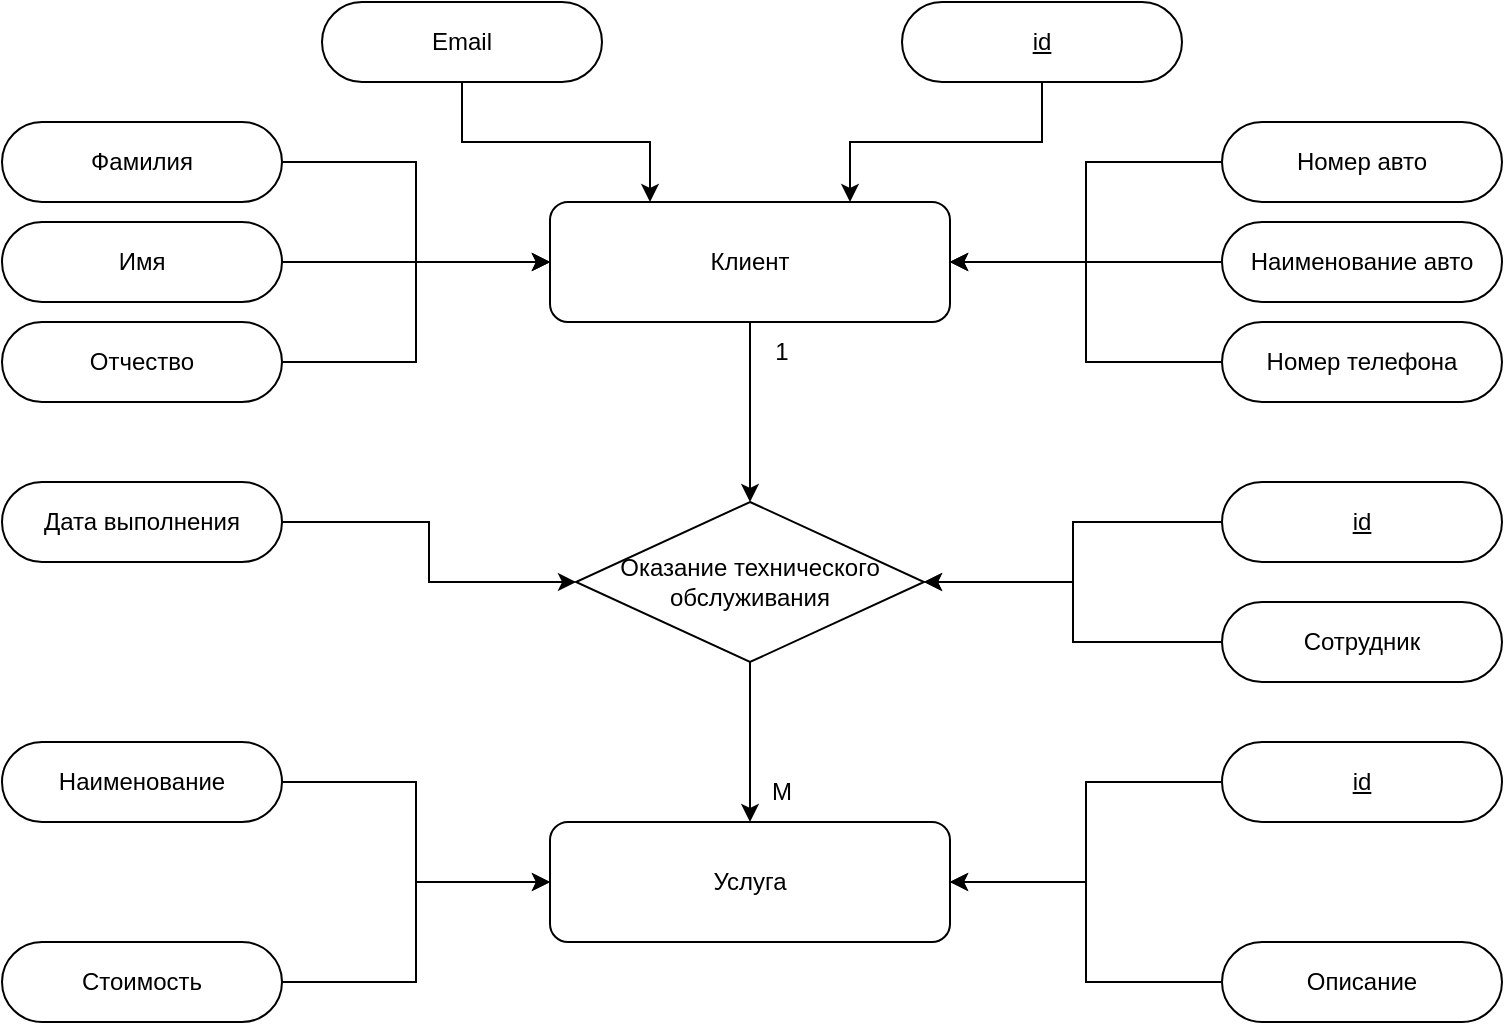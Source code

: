 <mxfile version="22.0.4" type="device">
  <diagram name="Страница — 1" id="q16hMVxAOnnX4MOy0nK6">
    <mxGraphModel dx="1009" dy="550" grid="1" gridSize="10" guides="1" tooltips="1" connect="1" arrows="1" fold="1" page="1" pageScale="1" pageWidth="827" pageHeight="1169" math="0" shadow="0">
      <root>
        <mxCell id="0" />
        <mxCell id="1" parent="0" />
        <mxCell id="ExscUaLZ653LUivr15c4-4" value="" style="edgeStyle=orthogonalEdgeStyle;rounded=0;orthogonalLoop=1;jettySize=auto;html=1;" edge="1" parent="1" source="ExscUaLZ653LUivr15c4-1" target="ExscUaLZ653LUivr15c4-3">
          <mxGeometry relative="1" as="geometry" />
        </mxCell>
        <mxCell id="ExscUaLZ653LUivr15c4-1" value="Клиент" style="rounded=1;whiteSpace=wrap;html=1;" vertex="1" parent="1">
          <mxGeometry x="314" y="110" width="200" height="60" as="geometry" />
        </mxCell>
        <mxCell id="ExscUaLZ653LUivr15c4-2" value="Услуга" style="rounded=1;whiteSpace=wrap;html=1;" vertex="1" parent="1">
          <mxGeometry x="314" y="420" width="200" height="60" as="geometry" />
        </mxCell>
        <mxCell id="ExscUaLZ653LUivr15c4-5" value="" style="edgeStyle=orthogonalEdgeStyle;rounded=0;orthogonalLoop=1;jettySize=auto;html=1;" edge="1" parent="1" source="ExscUaLZ653LUivr15c4-3" target="ExscUaLZ653LUivr15c4-2">
          <mxGeometry relative="1" as="geometry" />
        </mxCell>
        <mxCell id="ExscUaLZ653LUivr15c4-3" value="Оказание технического обслуживания" style="rhombus;whiteSpace=wrap;html=1;" vertex="1" parent="1">
          <mxGeometry x="327" y="260" width="174" height="80" as="geometry" />
        </mxCell>
        <mxCell id="ExscUaLZ653LUivr15c4-14" style="edgeStyle=orthogonalEdgeStyle;rounded=0;orthogonalLoop=1;jettySize=auto;html=1;exitX=1;exitY=0.5;exitDx=0;exitDy=0;entryX=0;entryY=0.5;entryDx=0;entryDy=0;" edge="1" parent="1" source="ExscUaLZ653LUivr15c4-6" target="ExscUaLZ653LUivr15c4-1">
          <mxGeometry relative="1" as="geometry" />
        </mxCell>
        <mxCell id="ExscUaLZ653LUivr15c4-6" value="Фамилия" style="rounded=1;whiteSpace=wrap;html=1;arcSize=50;" vertex="1" parent="1">
          <mxGeometry x="40" y="70" width="140" height="40" as="geometry" />
        </mxCell>
        <mxCell id="ExscUaLZ653LUivr15c4-13" style="edgeStyle=orthogonalEdgeStyle;rounded=0;orthogonalLoop=1;jettySize=auto;html=1;exitX=1;exitY=0.5;exitDx=0;exitDy=0;entryX=0;entryY=0.5;entryDx=0;entryDy=0;" edge="1" parent="1" source="ExscUaLZ653LUivr15c4-8" target="ExscUaLZ653LUivr15c4-1">
          <mxGeometry relative="1" as="geometry" />
        </mxCell>
        <mxCell id="ExscUaLZ653LUivr15c4-8" value="Отчество" style="rounded=1;whiteSpace=wrap;html=1;arcSize=50;" vertex="1" parent="1">
          <mxGeometry x="40" y="170" width="140" height="40" as="geometry" />
        </mxCell>
        <mxCell id="ExscUaLZ653LUivr15c4-11" style="edgeStyle=orthogonalEdgeStyle;rounded=0;orthogonalLoop=1;jettySize=auto;html=1;exitX=0;exitY=0.5;exitDx=0;exitDy=0;entryX=1;entryY=0.5;entryDx=0;entryDy=0;" edge="1" parent="1" source="ExscUaLZ653LUivr15c4-9" target="ExscUaLZ653LUivr15c4-1">
          <mxGeometry relative="1" as="geometry" />
        </mxCell>
        <mxCell id="ExscUaLZ653LUivr15c4-9" value="Номер авто" style="rounded=1;whiteSpace=wrap;html=1;arcSize=50;" vertex="1" parent="1">
          <mxGeometry x="650" y="70" width="140" height="40" as="geometry" />
        </mxCell>
        <mxCell id="ExscUaLZ653LUivr15c4-12" style="edgeStyle=orthogonalEdgeStyle;rounded=0;orthogonalLoop=1;jettySize=auto;html=1;exitX=0;exitY=0.5;exitDx=0;exitDy=0;entryX=1;entryY=0.5;entryDx=0;entryDy=0;" edge="1" parent="1" source="ExscUaLZ653LUivr15c4-10" target="ExscUaLZ653LUivr15c4-1">
          <mxGeometry relative="1" as="geometry" />
        </mxCell>
        <mxCell id="ExscUaLZ653LUivr15c4-10" value="Номер телефона" style="rounded=1;whiteSpace=wrap;html=1;arcSize=50;" vertex="1" parent="1">
          <mxGeometry x="650" y="170" width="140" height="40" as="geometry" />
        </mxCell>
        <mxCell id="ExscUaLZ653LUivr15c4-16" style="edgeStyle=orthogonalEdgeStyle;rounded=0;orthogonalLoop=1;jettySize=auto;html=1;exitX=1;exitY=0.5;exitDx=0;exitDy=0;entryX=0;entryY=0.5;entryDx=0;entryDy=0;" edge="1" parent="1" source="ExscUaLZ653LUivr15c4-15" target="ExscUaLZ653LUivr15c4-1">
          <mxGeometry relative="1" as="geometry" />
        </mxCell>
        <mxCell id="ExscUaLZ653LUivr15c4-15" value="Имя" style="rounded=1;whiteSpace=wrap;html=1;arcSize=50;" vertex="1" parent="1">
          <mxGeometry x="40" y="120" width="140" height="40" as="geometry" />
        </mxCell>
        <mxCell id="ExscUaLZ653LUivr15c4-18" style="edgeStyle=orthogonalEdgeStyle;rounded=0;orthogonalLoop=1;jettySize=auto;html=1;exitX=0;exitY=0.5;exitDx=0;exitDy=0;entryX=1;entryY=0.5;entryDx=0;entryDy=0;" edge="1" parent="1" source="ExscUaLZ653LUivr15c4-17" target="ExscUaLZ653LUivr15c4-1">
          <mxGeometry relative="1" as="geometry" />
        </mxCell>
        <mxCell id="ExscUaLZ653LUivr15c4-17" value="Наименование авто" style="rounded=1;whiteSpace=wrap;html=1;arcSize=50;" vertex="1" parent="1">
          <mxGeometry x="650" y="120" width="140" height="40" as="geometry" />
        </mxCell>
        <mxCell id="ExscUaLZ653LUivr15c4-21" style="edgeStyle=orthogonalEdgeStyle;rounded=0;orthogonalLoop=1;jettySize=auto;html=1;exitX=0.5;exitY=1;exitDx=0;exitDy=0;entryX=0.25;entryY=0;entryDx=0;entryDy=0;" edge="1" parent="1" source="ExscUaLZ653LUivr15c4-19" target="ExscUaLZ653LUivr15c4-1">
          <mxGeometry relative="1" as="geometry" />
        </mxCell>
        <mxCell id="ExscUaLZ653LUivr15c4-19" value="Email" style="rounded=1;whiteSpace=wrap;html=1;arcSize=50;" vertex="1" parent="1">
          <mxGeometry x="200" y="10" width="140" height="40" as="geometry" />
        </mxCell>
        <mxCell id="ExscUaLZ653LUivr15c4-22" style="edgeStyle=orthogonalEdgeStyle;rounded=0;orthogonalLoop=1;jettySize=auto;html=1;exitX=0.5;exitY=1;exitDx=0;exitDy=0;entryX=0.75;entryY=0;entryDx=0;entryDy=0;" edge="1" parent="1" source="ExscUaLZ653LUivr15c4-20" target="ExscUaLZ653LUivr15c4-1">
          <mxGeometry relative="1" as="geometry" />
        </mxCell>
        <mxCell id="ExscUaLZ653LUivr15c4-20" value="&lt;u&gt;id&lt;/u&gt;" style="rounded=1;whiteSpace=wrap;html=1;arcSize=50;" vertex="1" parent="1">
          <mxGeometry x="490" y="10" width="140" height="40" as="geometry" />
        </mxCell>
        <mxCell id="ExscUaLZ653LUivr15c4-27" style="edgeStyle=orthogonalEdgeStyle;rounded=0;orthogonalLoop=1;jettySize=auto;html=1;exitX=0;exitY=0.5;exitDx=0;exitDy=0;entryX=1;entryY=0.5;entryDx=0;entryDy=0;" edge="1" parent="1" source="ExscUaLZ653LUivr15c4-23" target="ExscUaLZ653LUivr15c4-3">
          <mxGeometry relative="1" as="geometry" />
        </mxCell>
        <mxCell id="ExscUaLZ653LUivr15c4-23" value="&lt;u&gt;id&lt;/u&gt;" style="rounded=1;whiteSpace=wrap;html=1;arcSize=50;" vertex="1" parent="1">
          <mxGeometry x="650" y="250" width="140" height="40" as="geometry" />
        </mxCell>
        <mxCell id="ExscUaLZ653LUivr15c4-28" style="edgeStyle=orthogonalEdgeStyle;rounded=0;orthogonalLoop=1;jettySize=auto;html=1;exitX=0;exitY=0.5;exitDx=0;exitDy=0;entryX=1;entryY=0.5;entryDx=0;entryDy=0;" edge="1" parent="1" source="ExscUaLZ653LUivr15c4-24" target="ExscUaLZ653LUivr15c4-3">
          <mxGeometry relative="1" as="geometry" />
        </mxCell>
        <mxCell id="ExscUaLZ653LUivr15c4-24" value="Сотрудник" style="rounded=1;whiteSpace=wrap;html=1;arcSize=50;" vertex="1" parent="1">
          <mxGeometry x="650" y="310" width="140" height="40" as="geometry" />
        </mxCell>
        <mxCell id="ExscUaLZ653LUivr15c4-26" style="edgeStyle=orthogonalEdgeStyle;rounded=0;orthogonalLoop=1;jettySize=auto;html=1;exitX=1;exitY=0.5;exitDx=0;exitDy=0;entryX=0;entryY=0.5;entryDx=0;entryDy=0;" edge="1" parent="1" source="ExscUaLZ653LUivr15c4-25" target="ExscUaLZ653LUivr15c4-3">
          <mxGeometry relative="1" as="geometry" />
        </mxCell>
        <mxCell id="ExscUaLZ653LUivr15c4-25" value="Дата выполнения" style="rounded=1;whiteSpace=wrap;html=1;arcSize=50;" vertex="1" parent="1">
          <mxGeometry x="40" y="250" width="140" height="40" as="geometry" />
        </mxCell>
        <mxCell id="ExscUaLZ653LUivr15c4-35" style="edgeStyle=orthogonalEdgeStyle;rounded=0;orthogonalLoop=1;jettySize=auto;html=1;exitX=0;exitY=0.5;exitDx=0;exitDy=0;entryX=1;entryY=0.5;entryDx=0;entryDy=0;" edge="1" parent="1" source="ExscUaLZ653LUivr15c4-29" target="ExscUaLZ653LUivr15c4-2">
          <mxGeometry relative="1" as="geometry" />
        </mxCell>
        <mxCell id="ExscUaLZ653LUivr15c4-29" value="&lt;u&gt;id&lt;/u&gt;" style="rounded=1;whiteSpace=wrap;html=1;arcSize=50;" vertex="1" parent="1">
          <mxGeometry x="650" y="380" width="140" height="40" as="geometry" />
        </mxCell>
        <mxCell id="ExscUaLZ653LUivr15c4-36" style="edgeStyle=orthogonalEdgeStyle;rounded=0;orthogonalLoop=1;jettySize=auto;html=1;exitX=0;exitY=0.5;exitDx=0;exitDy=0;entryX=1;entryY=0.5;entryDx=0;entryDy=0;" edge="1" parent="1" source="ExscUaLZ653LUivr15c4-31" target="ExscUaLZ653LUivr15c4-2">
          <mxGeometry relative="1" as="geometry" />
        </mxCell>
        <mxCell id="ExscUaLZ653LUivr15c4-31" value="Описание" style="rounded=1;whiteSpace=wrap;html=1;arcSize=50;" vertex="1" parent="1">
          <mxGeometry x="650" y="480" width="140" height="40" as="geometry" />
        </mxCell>
        <mxCell id="ExscUaLZ653LUivr15c4-37" style="edgeStyle=orthogonalEdgeStyle;rounded=0;orthogonalLoop=1;jettySize=auto;html=1;exitX=1;exitY=0.5;exitDx=0;exitDy=0;entryX=0;entryY=0.5;entryDx=0;entryDy=0;" edge="1" parent="1" source="ExscUaLZ653LUivr15c4-32" target="ExscUaLZ653LUivr15c4-2">
          <mxGeometry relative="1" as="geometry" />
        </mxCell>
        <mxCell id="ExscUaLZ653LUivr15c4-32" value="Наименование" style="rounded=1;whiteSpace=wrap;html=1;arcSize=50;" vertex="1" parent="1">
          <mxGeometry x="40" y="380" width="140" height="40" as="geometry" />
        </mxCell>
        <mxCell id="ExscUaLZ653LUivr15c4-38" style="edgeStyle=orthogonalEdgeStyle;rounded=0;orthogonalLoop=1;jettySize=auto;html=1;exitX=1;exitY=0.5;exitDx=0;exitDy=0;entryX=0;entryY=0.5;entryDx=0;entryDy=0;" edge="1" parent="1" source="ExscUaLZ653LUivr15c4-34" target="ExscUaLZ653LUivr15c4-2">
          <mxGeometry relative="1" as="geometry" />
        </mxCell>
        <mxCell id="ExscUaLZ653LUivr15c4-34" value="Стоимость" style="rounded=1;whiteSpace=wrap;html=1;arcSize=50;" vertex="1" parent="1">
          <mxGeometry x="40" y="480" width="140" height="40" as="geometry" />
        </mxCell>
        <mxCell id="ExscUaLZ653LUivr15c4-39" value="1" style="text;html=1;strokeColor=none;fillColor=none;align=center;verticalAlign=middle;whiteSpace=wrap;rounded=0;" vertex="1" parent="1">
          <mxGeometry x="400" y="170" width="60" height="30" as="geometry" />
        </mxCell>
        <mxCell id="ExscUaLZ653LUivr15c4-40" value="M" style="text;html=1;strokeColor=none;fillColor=none;align=center;verticalAlign=middle;whiteSpace=wrap;rounded=0;" vertex="1" parent="1">
          <mxGeometry x="400" y="390" width="60" height="30" as="geometry" />
        </mxCell>
      </root>
    </mxGraphModel>
  </diagram>
</mxfile>
